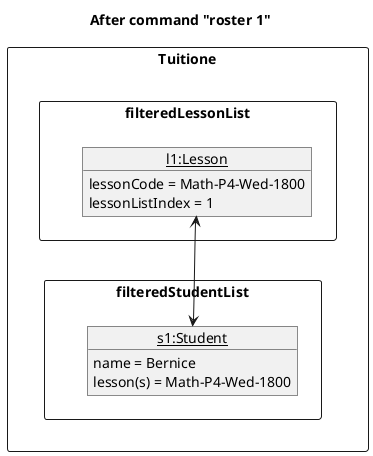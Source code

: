 @startuml
'https://plantuml.com/object-diagram

title After command "roster 1"

package Tuitione <<rectangle>> {

    package filteredLessonList <<rectangle>> {
        object "<u>l1:Lesson" as Lesson1 {
        lessonCode = Math-P4-Wed-1800
        lessonListIndex = 1
        }
    }

    package filteredStudentList <<rectangle>> {
        object "<u>s1:Student" as Student1 {
        name = Bernice
        lesson(s) = Math-P4-Wed-1800
        }
    }
}

filteredStudentList -[hidden]up-> filteredLessonList

Lesson1 <--> Student1

@end
